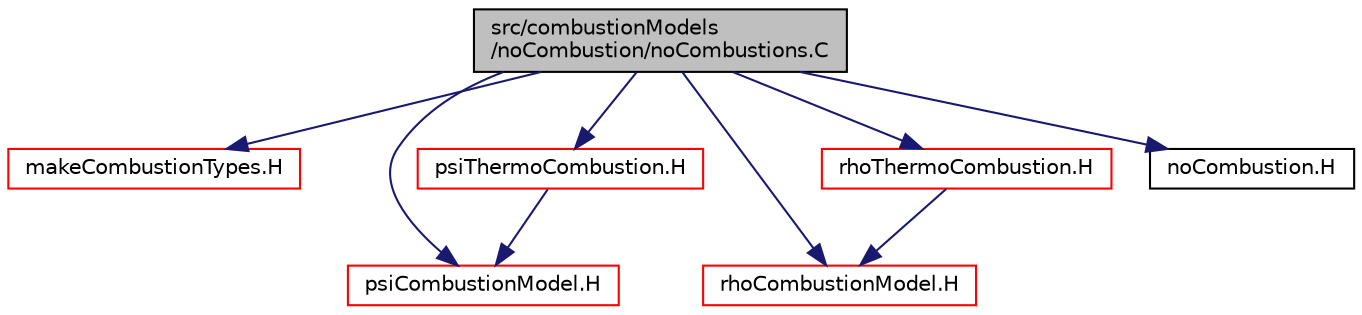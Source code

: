 digraph "src/combustionModels/noCombustion/noCombustions.C"
{
  bgcolor="transparent";
  edge [fontname="Helvetica",fontsize="10",labelfontname="Helvetica",labelfontsize="10"];
  node [fontname="Helvetica",fontsize="10",shape=record];
  Node1 [label="src/combustionModels\l/noCombustion/noCombustions.C",height=0.2,width=0.4,color="black", fillcolor="grey75", style="filled", fontcolor="black"];
  Node1 -> Node2 [color="midnightblue",fontsize="10",style="solid",fontname="Helvetica"];
  Node2 [label="makeCombustionTypes.H",height=0.2,width=0.4,color="red",URL="$a04731.html"];
  Node1 -> Node3 [color="midnightblue",fontsize="10",style="solid",fontname="Helvetica"];
  Node3 [label="psiCombustionModel.H",height=0.2,width=0.4,color="red",URL="$a04764.html"];
  Node1 -> Node4 [color="midnightblue",fontsize="10",style="solid",fontname="Helvetica"];
  Node4 [label="rhoCombustionModel.H",height=0.2,width=0.4,color="red",URL="$a04771.html"];
  Node1 -> Node5 [color="midnightblue",fontsize="10",style="solid",fontname="Helvetica"];
  Node5 [label="psiThermoCombustion.H",height=0.2,width=0.4,color="red",URL="$a04767.html"];
  Node5 -> Node3 [color="midnightblue",fontsize="10",style="solid",fontname="Helvetica"];
  Node1 -> Node6 [color="midnightblue",fontsize="10",style="solid",fontname="Helvetica"];
  Node6 [label="rhoThermoCombustion.H",height=0.2,width=0.4,color="red",URL="$a04774.html"];
  Node6 -> Node4 [color="midnightblue",fontsize="10",style="solid",fontname="Helvetica"];
  Node1 -> Node7 [color="midnightblue",fontsize="10",style="solid",fontname="Helvetica"];
  Node7 [label="noCombustion.H",height=0.2,width=0.4,color="black",URL="$a04756.html"];
}
